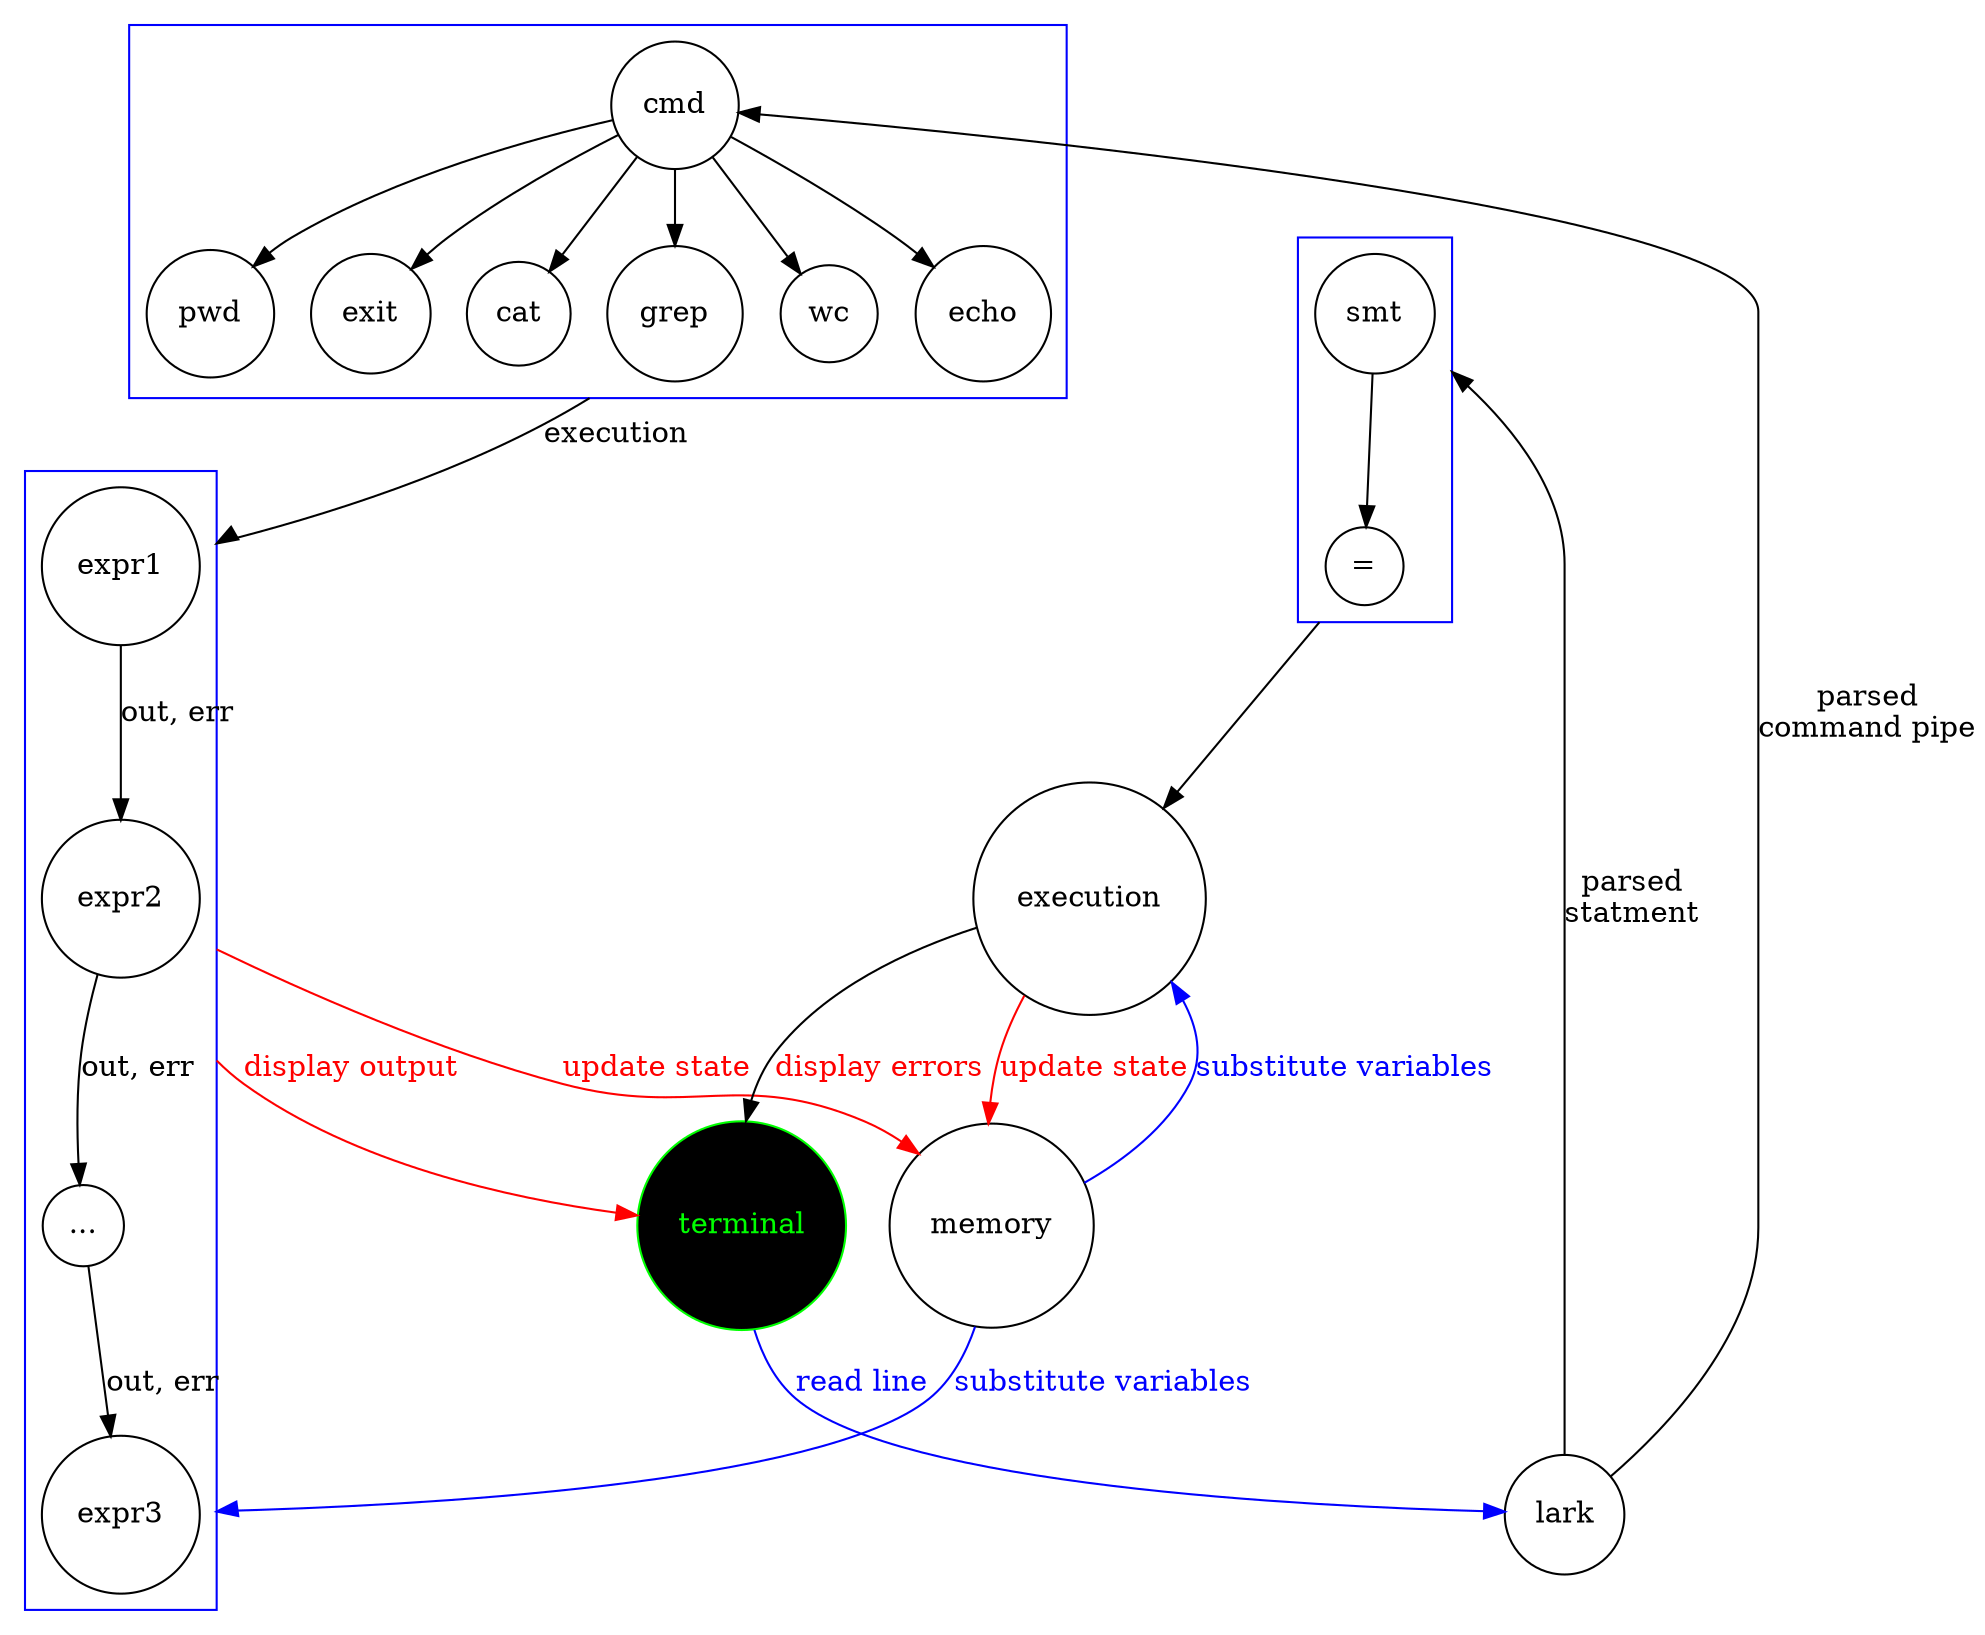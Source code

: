 digraph G {
	graph [ dpi = 500 ]; 
	compound=true;
	node [shape = circle, fillcolor=white, style=filled];

	subgraph cluster_0 {
		expr4 [label="..."]
		expr1 -> expr2 [label="out, err"];
		expr2 -> expr4 [label="out, err"];
		expr4 -> expr3 [label="out, err"];
		color=blue;
  	}

  	subgraph cluster_1 {
  		cmd [label="cmd"]
		cmd -> grep
		cmd -> wc
		cmd -> echo
		cmd -> pwd
		cmd -> exit
		cmd -> cat
		color=blue;
  	}

  	subgraph cluster_2 {
  		smt [label="smt"]
  		assign [label="="]
		smt -> assign
		color=blue;
  	}
	
	statment [label="execution"]
	terminal [label=<<font color="green">terminal</font>>, fillcolor=black, color=green];

	terminal -> lark [label=<<font color="blue">read line</font>>, color=blue];
	lark -> cmd [label="parsed\ncommand pipe"];
	grep -> expr1 [label="execution", ltail=cluster_1, lhead=cluster_0]
	lark -> smt [label="parsed\nstatment", lhead=cluster_2];
	assign -> statment [ltail=cluster_2]
	statment -> terminal [label=<<font color="red">display errors</font>>]
	expr2 -> terminal [label=<<font color="red">display output</font>>, ltail=cluster_0, color=red]
	statment -> memory [label=<<font color="red">update state</font>>, color=red]
	memory -> statment [label=<<font color="blue">substitute variables</font>>, color=blue]
	expr2 -> memory [label=<<font color="red">update state</font>>, ltail=cluster_0, color=red]
	memory -> expr3 [label=<<font color="blue">substitute variables</font>>, lhead=cluster_0, color=blue]
}